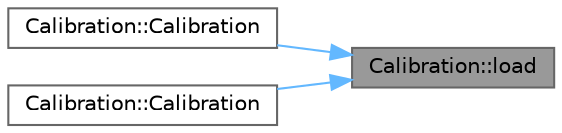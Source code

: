 digraph "Calibration::load"
{
 // LATEX_PDF_SIZE
  bgcolor="transparent";
  edge [fontname=Helvetica,fontsize=10,labelfontname=Helvetica,labelfontsize=10];
  node [fontname=Helvetica,fontsize=10,shape=box,height=0.2,width=0.4];
  rankdir="RL";
  Node1 [id="Node000001",label="Calibration::load",height=0.2,width=0.4,color="gray40", fillcolor="grey60", style="filled", fontcolor="black",tooltip=" "];
  Node1 -> Node2 [id="edge1_Node000001_Node000002",dir="back",color="steelblue1",style="solid",tooltip=" "];
  Node2 [id="Node000002",label="Calibration::Calibration",height=0.2,width=0.4,color="grey40", fillcolor="white", style="filled",URL="$class_calibration.html#ac6566c2c207b4a767a69163178ff3e1e",tooltip=" "];
  Node1 -> Node3 [id="edge2_Node000001_Node000003",dir="back",color="steelblue1",style="solid",tooltip=" "];
  Node3 [id="Node000003",label="Calibration::Calibration",height=0.2,width=0.4,color="grey40", fillcolor="white", style="filled",URL="$class_calibration.html#a55032501d7ae4549fcd619d0dd06ab35",tooltip=" "];
}
